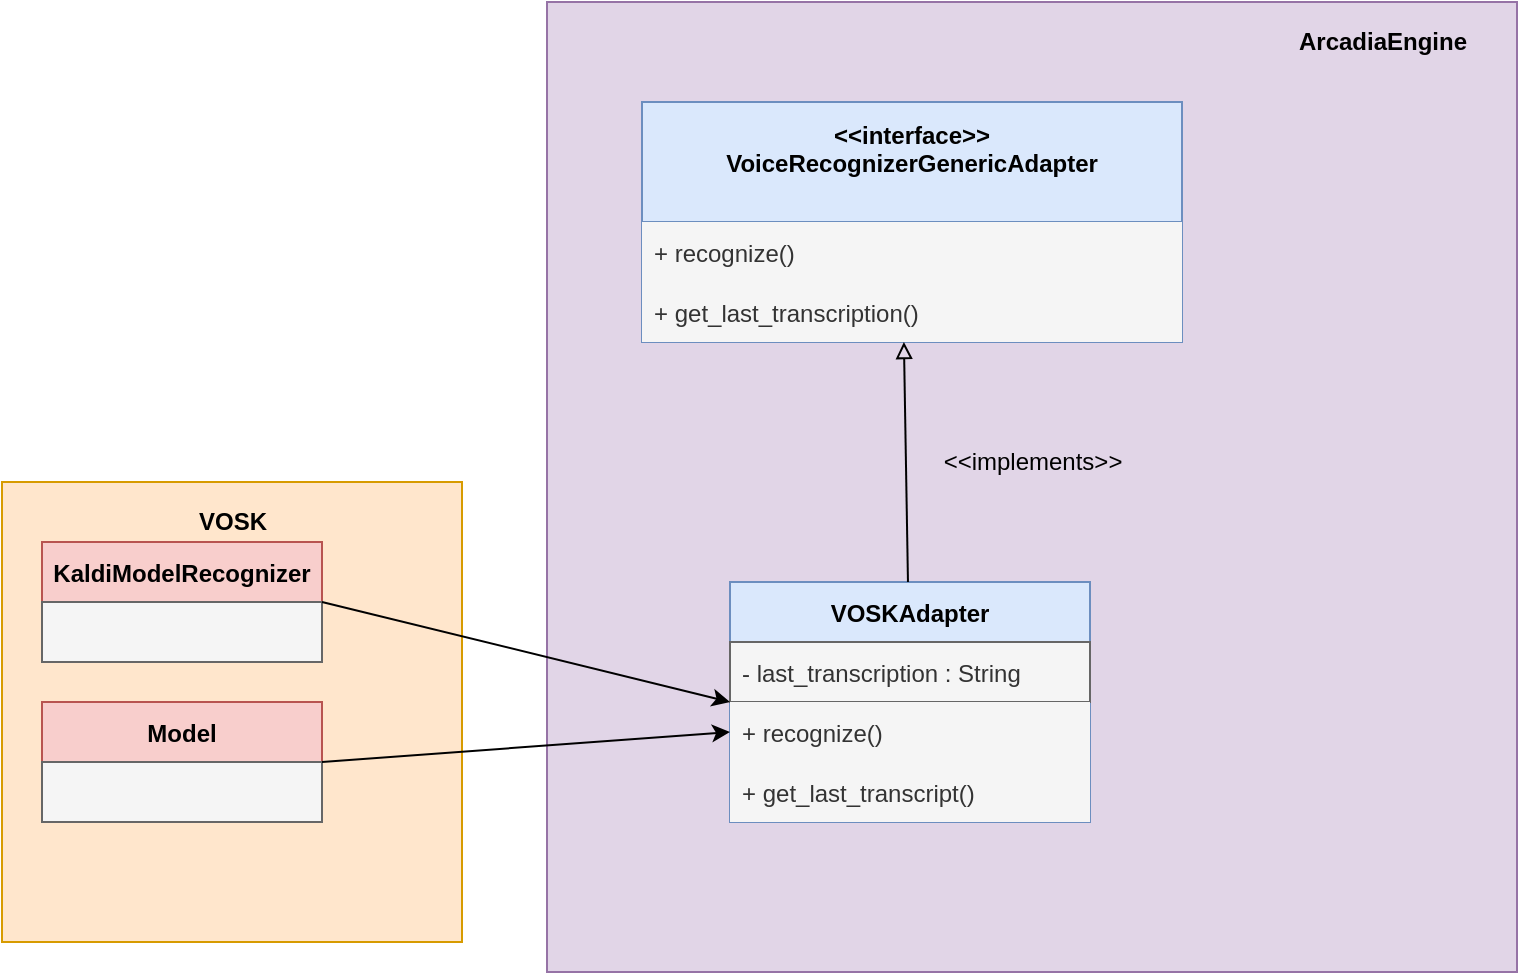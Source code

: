 <mxfile version="17.2.4" type="device"><diagram id="LPg0j_pNxHtV6jfeSge1" name="Page-1"><mxGraphModel dx="1038" dy="564" grid="1" gridSize="10" guides="1" tooltips="1" connect="1" arrows="1" fold="1" page="1" pageScale="1" pageWidth="827" pageHeight="1169" math="0" shadow="0"><root><mxCell id="0"/><mxCell id="1" parent="0"/><mxCell id="1ZaH2dVLYMZgDrf2bwdu-19" value="" style="whiteSpace=wrap;html=1;aspect=fixed;strokeColor=#9673a6;fillColor=#e1d5e7;" parent="1" vertex="1"><mxGeometry x="322.5" y="70" width="485" height="485" as="geometry"/></mxCell><mxCell id="1ZaH2dVLYMZgDrf2bwdu-16" value="" style="whiteSpace=wrap;html=1;aspect=fixed;strokeColor=#d79b00;fillColor=#ffe6cc;" parent="1" vertex="1"><mxGeometry x="50" y="310" width="230" height="230" as="geometry"/></mxCell><mxCell id="1ZaH2dVLYMZgDrf2bwdu-12" value="KaldiModelRecognizer" style="swimlane;fontStyle=1;childLayout=stackLayout;horizontal=1;startSize=30;horizontalStack=0;resizeParent=1;resizeParentMax=0;resizeLast=0;collapsible=1;marginBottom=0;strokeColor=#b85450;fillColor=#f8cecc;" parent="1" vertex="1"><mxGeometry x="70" y="340" width="140" height="60" as="geometry"/></mxCell><mxCell id="1ZaH2dVLYMZgDrf2bwdu-13" value=" " style="text;strokeColor=#666666;fillColor=#f5f5f5;align=left;verticalAlign=middle;spacingLeft=4;spacingRight=4;overflow=hidden;points=[[0,0.5],[1,0.5]];portConstraint=eastwest;rotatable=0;fontColor=#333333;" parent="1ZaH2dVLYMZgDrf2bwdu-12" vertex="1"><mxGeometry y="30" width="140" height="30" as="geometry"/></mxCell><mxCell id="1ZaH2dVLYMZgDrf2bwdu-1" value="&lt;&lt;interface&gt;&gt;&#xA;VoiceRecognizerGenericAdapter&#xA;" style="swimlane;fontStyle=1;childLayout=stackLayout;horizontal=1;startSize=60;horizontalStack=0;resizeParent=1;resizeParentMax=0;resizeLast=0;collapsible=1;marginBottom=0;fillColor=#dae8fc;strokeColor=#6c8ebf;" parent="1" vertex="1"><mxGeometry x="370" y="120" width="270" height="120" as="geometry"/></mxCell><mxCell id="1ZaH2dVLYMZgDrf2bwdu-2" value="+ recognize()" style="text;strokeColor=none;fillColor=#f5f5f5;align=left;verticalAlign=middle;spacingLeft=4;spacingRight=4;overflow=hidden;points=[[0,0.5],[1,0.5]];portConstraint=eastwest;rotatable=0;fontColor=#333333;" parent="1ZaH2dVLYMZgDrf2bwdu-1" vertex="1"><mxGeometry y="60" width="270" height="30" as="geometry"/></mxCell><mxCell id="1ZaH2dVLYMZgDrf2bwdu-3" value="+ get_last_transcription()" style="text;align=left;verticalAlign=middle;spacingLeft=4;spacingRight=4;overflow=hidden;points=[[0,0.5],[1,0.5]];portConstraint=eastwest;rotatable=0;fillColor=#f5f5f5;fontColor=#333333;strokeColor=none;" parent="1ZaH2dVLYMZgDrf2bwdu-1" vertex="1"><mxGeometry y="90" width="270" height="30" as="geometry"/></mxCell><mxCell id="1ZaH2dVLYMZgDrf2bwdu-5" value="VOSKAdapter" style="swimlane;fontStyle=1;childLayout=stackLayout;horizontal=1;startSize=30;horizontalStack=0;resizeParent=1;resizeParentMax=0;resizeLast=0;collapsible=1;marginBottom=0;fillColor=#dae8fc;strokeColor=#6c8ebf;" parent="1" vertex="1"><mxGeometry x="414" y="360" width="180" height="120" as="geometry"/></mxCell><mxCell id="1ZaH2dVLYMZgDrf2bwdu-9" value="- last_transcription : String" style="text;strokeColor=#666666;fillColor=#f5f5f5;align=left;verticalAlign=middle;spacingLeft=4;spacingRight=4;overflow=hidden;points=[[0,0.5],[1,0.5]];portConstraint=eastwest;rotatable=0;fontColor=#333333;" parent="1ZaH2dVLYMZgDrf2bwdu-5" vertex="1"><mxGeometry y="30" width="180" height="30" as="geometry"/></mxCell><mxCell id="1ZaH2dVLYMZgDrf2bwdu-6" value="+ recognize()" style="text;strokeColor=none;fillColor=#f5f5f5;align=left;verticalAlign=middle;spacingLeft=4;spacingRight=4;overflow=hidden;points=[[0,0.5],[1,0.5]];portConstraint=eastwest;rotatable=0;fontColor=#333333;" parent="1ZaH2dVLYMZgDrf2bwdu-5" vertex="1"><mxGeometry y="60" width="180" height="30" as="geometry"/></mxCell><mxCell id="1ZaH2dVLYMZgDrf2bwdu-7" value="+ get_last_transcript()" style="text;strokeColor=none;fillColor=#f5f5f5;align=left;verticalAlign=middle;spacingLeft=4;spacingRight=4;overflow=hidden;points=[[0,0.5],[1,0.5]];portConstraint=eastwest;rotatable=0;fontColor=#333333;" parent="1ZaH2dVLYMZgDrf2bwdu-5" vertex="1"><mxGeometry y="90" width="180" height="30" as="geometry"/></mxCell><mxCell id="1ZaH2dVLYMZgDrf2bwdu-10" value="" style="endArrow=block;html=1;rounded=0;entryX=0.485;entryY=1;entryDx=0;entryDy=0;entryPerimeter=0;endFill=0;" parent="1" source="1ZaH2dVLYMZgDrf2bwdu-5" target="1ZaH2dVLYMZgDrf2bwdu-3" edge="1"><mxGeometry width="50" height="50" relative="1" as="geometry"><mxPoint x="290" y="380" as="sourcePoint"/><mxPoint x="340" y="330" as="targetPoint"/></mxGeometry></mxCell><mxCell id="1ZaH2dVLYMZgDrf2bwdu-11" value="&amp;lt;&amp;lt;implements&amp;gt;&amp;gt;" style="text;html=1;align=center;verticalAlign=middle;resizable=0;points=[];autosize=1;strokeColor=none;fillColor=none;" parent="1" vertex="1"><mxGeometry x="510" y="290" width="110" height="20" as="geometry"/></mxCell><mxCell id="1ZaH2dVLYMZgDrf2bwdu-17" value="&lt;b&gt;VOSK&lt;/b&gt;" style="text;html=1;align=center;verticalAlign=middle;resizable=0;points=[];autosize=1;strokeColor=none;fillColor=none;" parent="1" vertex="1"><mxGeometry x="140" y="320" width="50" height="20" as="geometry"/></mxCell><mxCell id="1ZaH2dVLYMZgDrf2bwdu-18" value="" style="endArrow=classic;html=1;rounded=0;exitX=1;exitY=0.5;exitDx=0;exitDy=0;entryX=0;entryY=0.5;entryDx=0;entryDy=0;" parent="1" source="1ZaH2dVLYMZgDrf2bwdu-12" target="1ZaH2dVLYMZgDrf2bwdu-5" edge="1"><mxGeometry width="50" height="50" relative="1" as="geometry"><mxPoint x="390" y="320" as="sourcePoint"/><mxPoint x="440" y="270" as="targetPoint"/></mxGeometry></mxCell><mxCell id="1ZaH2dVLYMZgDrf2bwdu-20" value="&lt;b&gt;ArcadiaEngine&lt;/b&gt;" style="text;html=1;align=center;verticalAlign=middle;resizable=0;points=[];autosize=1;strokeColor=none;fillColor=none;" parent="1" vertex="1"><mxGeometry x="690" y="80" width="100" height="20" as="geometry"/></mxCell><mxCell id="oA61kko3rq5Yd7ikSoL0-1" value="Model" style="swimlane;fontStyle=1;childLayout=stackLayout;horizontal=1;startSize=30;horizontalStack=0;resizeParent=1;resizeParentMax=0;resizeLast=0;collapsible=1;marginBottom=0;strokeColor=#b85450;fillColor=#f8cecc;" parent="1" vertex="1"><mxGeometry x="70" y="420" width="140" height="60" as="geometry"/></mxCell><mxCell id="oA61kko3rq5Yd7ikSoL0-2" value=" " style="text;strokeColor=#666666;fillColor=#f5f5f5;align=left;verticalAlign=middle;spacingLeft=4;spacingRight=4;overflow=hidden;points=[[0,0.5],[1,0.5]];portConstraint=eastwest;rotatable=0;fontColor=#333333;" parent="oA61kko3rq5Yd7ikSoL0-1" vertex="1"><mxGeometry y="30" width="140" height="30" as="geometry"/></mxCell><mxCell id="TAE4u5_ESnh_Xy_jvGou-1" value="" style="endArrow=classic;html=1;rounded=0;exitX=1;exitY=0.5;exitDx=0;exitDy=0;entryX=0;entryY=0.5;entryDx=0;entryDy=0;" edge="1" parent="1" source="oA61kko3rq5Yd7ikSoL0-1" target="1ZaH2dVLYMZgDrf2bwdu-6"><mxGeometry width="50" height="50" relative="1" as="geometry"><mxPoint x="220" y="380" as="sourcePoint"/><mxPoint x="424" y="430" as="targetPoint"/></mxGeometry></mxCell></root></mxGraphModel></diagram></mxfile>
